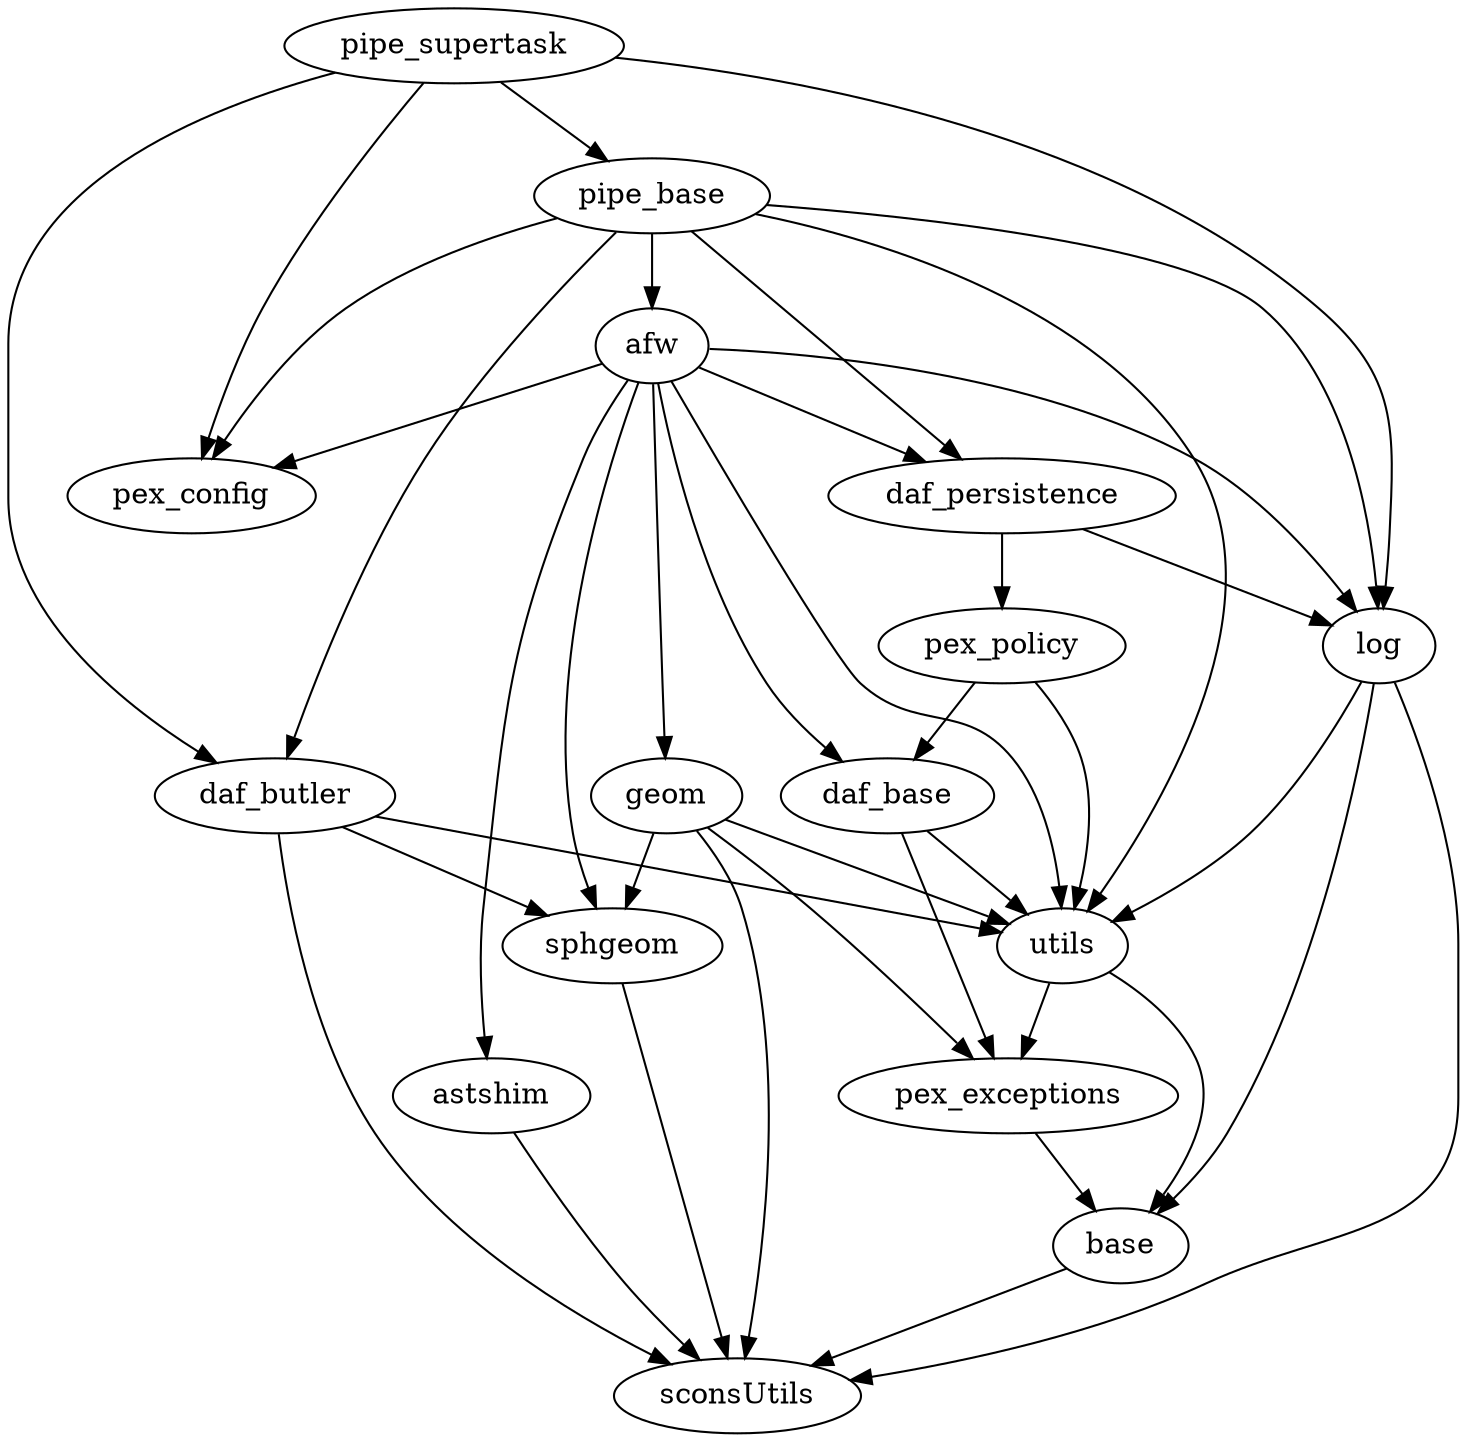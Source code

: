 // Graph for pipe_supertask
digraph {
	pipe_supertask
	pipe_supertask -> daf_butler
	daf_butler
	daf_butler -> sphgeom
	sphgeom
	sphgeom -> sconsUtils
	sconsUtils
	daf_butler -> sconsUtils
	sconsUtils
	daf_butler -> utils
	utils
	utils -> base
	base
	base -> sconsUtils
	sconsUtils
	utils -> pex_exceptions
	pex_exceptions
	pex_exceptions -> base
	base
	pipe_supertask -> log
	log
	log -> base
	base
	log -> sconsUtils
	sconsUtils
	log -> utils
	utils
	pipe_supertask -> pex_config
	pex_config
	pipe_supertask -> pipe_base
	pipe_base
	pipe_base -> daf_butler
	daf_butler
	pipe_base -> daf_persistence
	daf_persistence
	daf_persistence -> log
	log
	daf_persistence -> pex_policy
	pex_policy
	pex_policy -> daf_base
	daf_base
	daf_base -> utils
	utils
	daf_base -> pex_exceptions
	pex_exceptions
	pex_policy -> utils
	utils
	pipe_base -> log
	log
	pipe_base -> pex_config
	pex_config
	pipe_base -> utils
	utils
	pipe_base -> afw
	afw
	afw -> daf_base
	daf_base
	afw -> daf_persistence
	daf_persistence
	afw -> pex_config
	pex_config
	afw -> geom
	geom
	geom -> sconsUtils
	sconsUtils
	geom -> sphgeom
	sphgeom
	geom -> pex_exceptions
	pex_exceptions
	geom -> utils
	utils
	afw -> log
	log
	afw -> sphgeom
	sphgeom
	afw -> utils
	utils
	afw -> astshim
	astshim
	astshim -> sconsUtils
	sconsUtils
}
